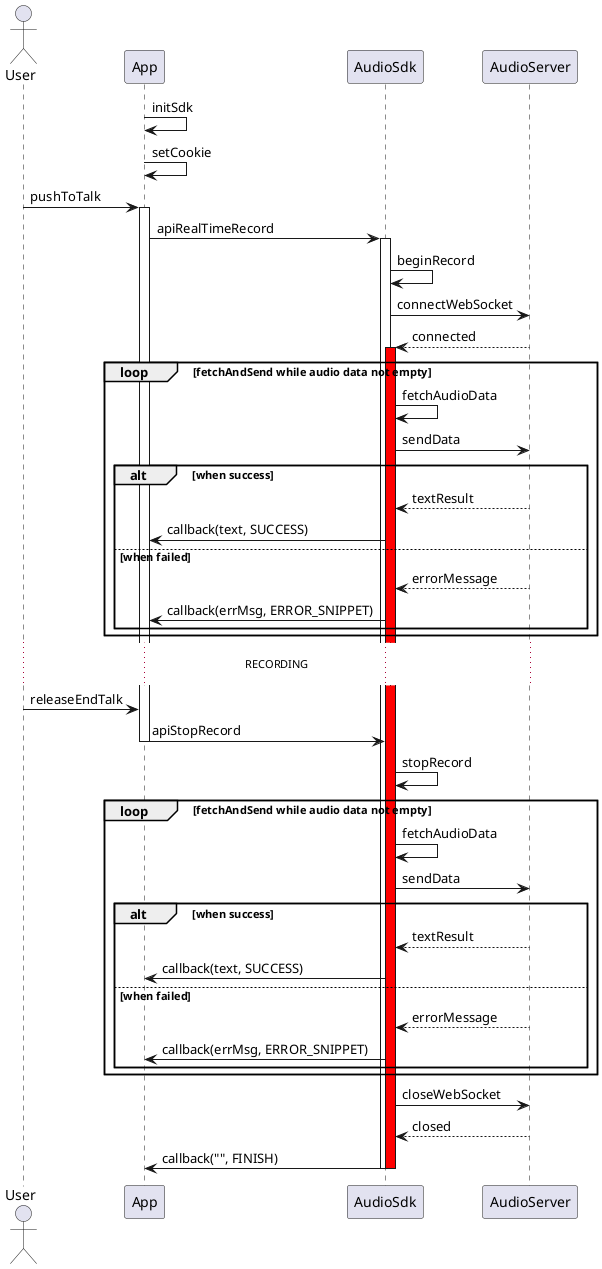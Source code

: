 序列图： webSocket正常收发


@startuml
actor User
participant App
participant AudioSdk as Sdk
participant AudioServer as Server

App -> App: initSdk
App -> App: setCookie

User -> App: pushToTalk
activate App
App -> Sdk: apiRealTimeRecord

activate Sdk
Sdk -> Sdk: beginRecord
Sdk -> Server: connectWebSocket
Server --> Sdk: connected

activate Sdk #Red
loop fetchAndSend while audio data not empty
Sdk -> Sdk: fetchAudioData
Sdk -> Server: sendData
    alt when success
    Server --> Sdk: textResult
    Sdk -> App: callback(text, SUCCESS)
    else when failed
    Server --> Sdk: errorMessage
    Sdk -> App: callback(errMsg, ERROR_SNIPPET)
    end
end

... RECORDING ...
User -> App: releaseEndTalk
App -> Sdk: apiStopRecord
deactivate App
Sdk -> Sdk: stopRecord

loop fetchAndSend while audio data not empty
Sdk -> Sdk: fetchAudioData
Sdk -> Server: sendData
    alt when success
    Server --> Sdk: textResult
    Sdk -> App: callback(text, SUCCESS)
    else when failed
    Server --> Sdk: errorMessage
    Sdk -> App: callback(errMsg, ERROR_SNIPPET)
    end
end
Sdk -> Server: closeWebSocket
Server --> Sdk: closed
Sdk -> App: callback("", FINISH)
deactivate Sdk
deactivate Sdk

@enduml